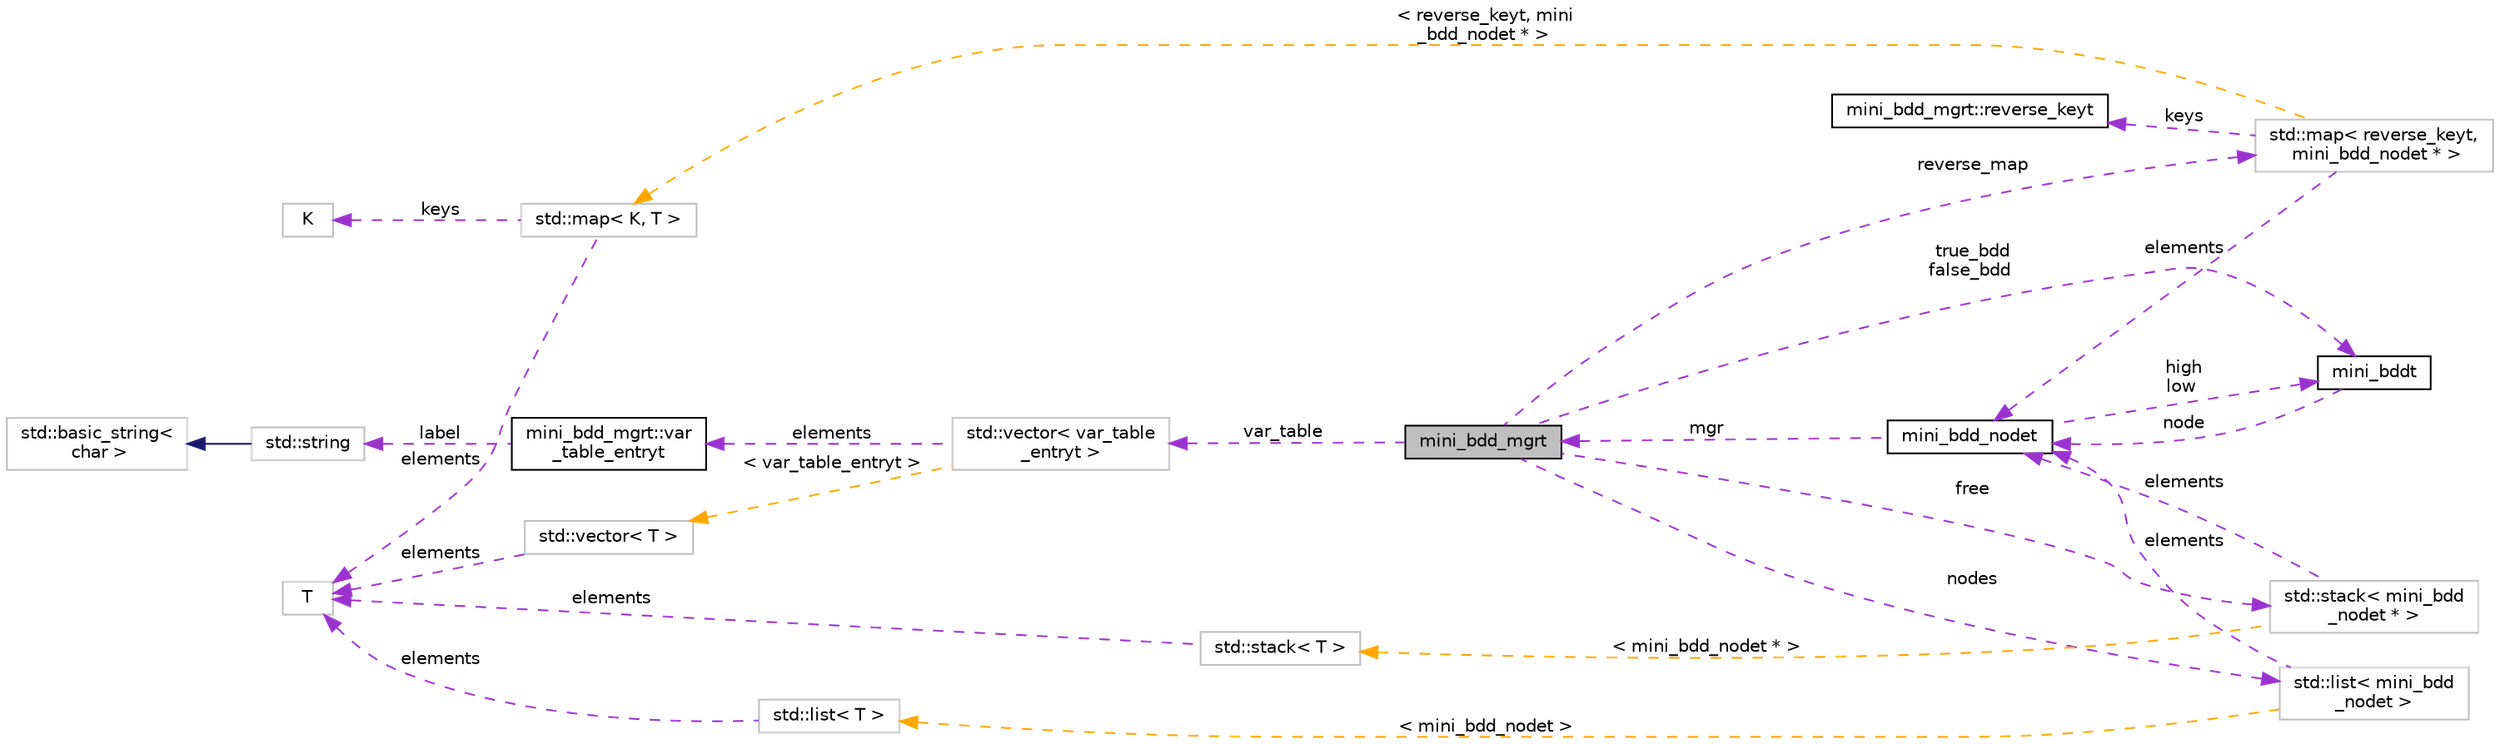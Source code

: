 digraph "mini_bdd_mgrt"
{
 // LATEX_PDF_SIZE
  bgcolor="transparent";
  edge [fontname="Helvetica",fontsize="10",labelfontname="Helvetica",labelfontsize="10"];
  node [fontname="Helvetica",fontsize="10",shape=record];
  rankdir="LR";
  Node1 [label="mini_bdd_mgrt",height=0.2,width=0.4,color="black", fillcolor="grey75", style="filled", fontcolor="black",tooltip=" "];
  Node2 -> Node1 [dir="back",color="darkorchid3",fontsize="10",style="dashed",label=" reverse_map" ,fontname="Helvetica"];
  Node2 [label="std::map\< reverse_keyt,\l mini_bdd_nodet * \>",height=0.2,width=0.4,color="grey75",tooltip=" "];
  Node3 -> Node2 [dir="back",color="darkorchid3",fontsize="10",style="dashed",label=" keys" ,fontname="Helvetica"];
  Node3 [label="mini_bdd_mgrt::reverse_keyt",height=0.2,width=0.4,color="black",URL="$structmini__bdd__mgrt_1_1reverse__keyt.html",tooltip=" "];
  Node4 -> Node2 [dir="back",color="darkorchid3",fontsize="10",style="dashed",label=" elements" ,fontname="Helvetica"];
  Node4 [label="mini_bdd_nodet",height=0.2,width=0.4,color="black",URL="$classmini__bdd__nodet.html",tooltip=" "];
  Node5 -> Node4 [dir="back",color="darkorchid3",fontsize="10",style="dashed",label=" high\nlow" ,fontname="Helvetica"];
  Node5 [label="mini_bddt",height=0.2,width=0.4,color="black",URL="$classmini__bddt.html",tooltip=" "];
  Node4 -> Node5 [dir="back",color="darkorchid3",fontsize="10",style="dashed",label=" node" ,fontname="Helvetica"];
  Node1 -> Node4 [dir="back",color="darkorchid3",fontsize="10",style="dashed",label=" mgr" ,fontname="Helvetica"];
  Node6 -> Node2 [dir="back",color="orange",fontsize="10",style="dashed",label=" \< reverse_keyt, mini\l_bdd_nodet * \>" ,fontname="Helvetica"];
  Node6 [label="std::map\< K, T \>",height=0.2,width=0.4,color="grey75",tooltip="STL class."];
  Node7 -> Node6 [dir="back",color="darkorchid3",fontsize="10",style="dashed",label=" keys" ,fontname="Helvetica"];
  Node7 [label="K",height=0.2,width=0.4,color="grey75",tooltip=" "];
  Node8 -> Node6 [dir="back",color="darkorchid3",fontsize="10",style="dashed",label=" elements" ,fontname="Helvetica"];
  Node8 [label="T",height=0.2,width=0.4,color="grey75",tooltip=" "];
  Node5 -> Node1 [dir="back",color="darkorchid3",fontsize="10",style="dashed",label=" true_bdd\nfalse_bdd" ,fontname="Helvetica"];
  Node9 -> Node1 [dir="back",color="darkorchid3",fontsize="10",style="dashed",label=" nodes" ,fontname="Helvetica"];
  Node9 [label="std::list\< mini_bdd\l_nodet \>",height=0.2,width=0.4,color="grey75",tooltip=" "];
  Node4 -> Node9 [dir="back",color="darkorchid3",fontsize="10",style="dashed",label=" elements" ,fontname="Helvetica"];
  Node10 -> Node9 [dir="back",color="orange",fontsize="10",style="dashed",label=" \< mini_bdd_nodet \>" ,fontname="Helvetica"];
  Node10 [label="std::list\< T \>",height=0.2,width=0.4,color="grey75",tooltip="STL class."];
  Node8 -> Node10 [dir="back",color="darkorchid3",fontsize="10",style="dashed",label=" elements" ,fontname="Helvetica"];
  Node11 -> Node1 [dir="back",color="darkorchid3",fontsize="10",style="dashed",label=" var_table" ,fontname="Helvetica"];
  Node11 [label="std::vector\< var_table\l_entryt \>",height=0.2,width=0.4,color="grey75",tooltip=" "];
  Node12 -> Node11 [dir="back",color="darkorchid3",fontsize="10",style="dashed",label=" elements" ,fontname="Helvetica"];
  Node12 [label="mini_bdd_mgrt::var\l_table_entryt",height=0.2,width=0.4,color="black",URL="$structmini__bdd__mgrt_1_1var__table__entryt.html",tooltip=" "];
  Node13 -> Node12 [dir="back",color="darkorchid3",fontsize="10",style="dashed",label=" label" ,fontname="Helvetica"];
  Node13 [label="std::string",height=0.2,width=0.4,color="grey75",tooltip="STL class."];
  Node14 -> Node13 [dir="back",color="midnightblue",fontsize="10",style="solid",fontname="Helvetica"];
  Node14 [label="std::basic_string\<\l char \>",height=0.2,width=0.4,color="grey75",tooltip="STL class."];
  Node15 -> Node11 [dir="back",color="orange",fontsize="10",style="dashed",label=" \< var_table_entryt \>" ,fontname="Helvetica"];
  Node15 [label="std::vector\< T \>",height=0.2,width=0.4,color="grey75",tooltip="STL class."];
  Node8 -> Node15 [dir="back",color="darkorchid3",fontsize="10",style="dashed",label=" elements" ,fontname="Helvetica"];
  Node16 -> Node1 [dir="back",color="darkorchid3",fontsize="10",style="dashed",label=" free" ,fontname="Helvetica"];
  Node16 [label="std::stack\< mini_bdd\l_nodet * \>",height=0.2,width=0.4,color="grey75",tooltip=" "];
  Node4 -> Node16 [dir="back",color="darkorchid3",fontsize="10",style="dashed",label=" elements" ,fontname="Helvetica"];
  Node17 -> Node16 [dir="back",color="orange",fontsize="10",style="dashed",label=" \< mini_bdd_nodet * \>" ,fontname="Helvetica"];
  Node17 [label="std::stack\< T \>",height=0.2,width=0.4,color="grey75",tooltip="STL class."];
  Node8 -> Node17 [dir="back",color="darkorchid3",fontsize="10",style="dashed",label=" elements" ,fontname="Helvetica"];
}
